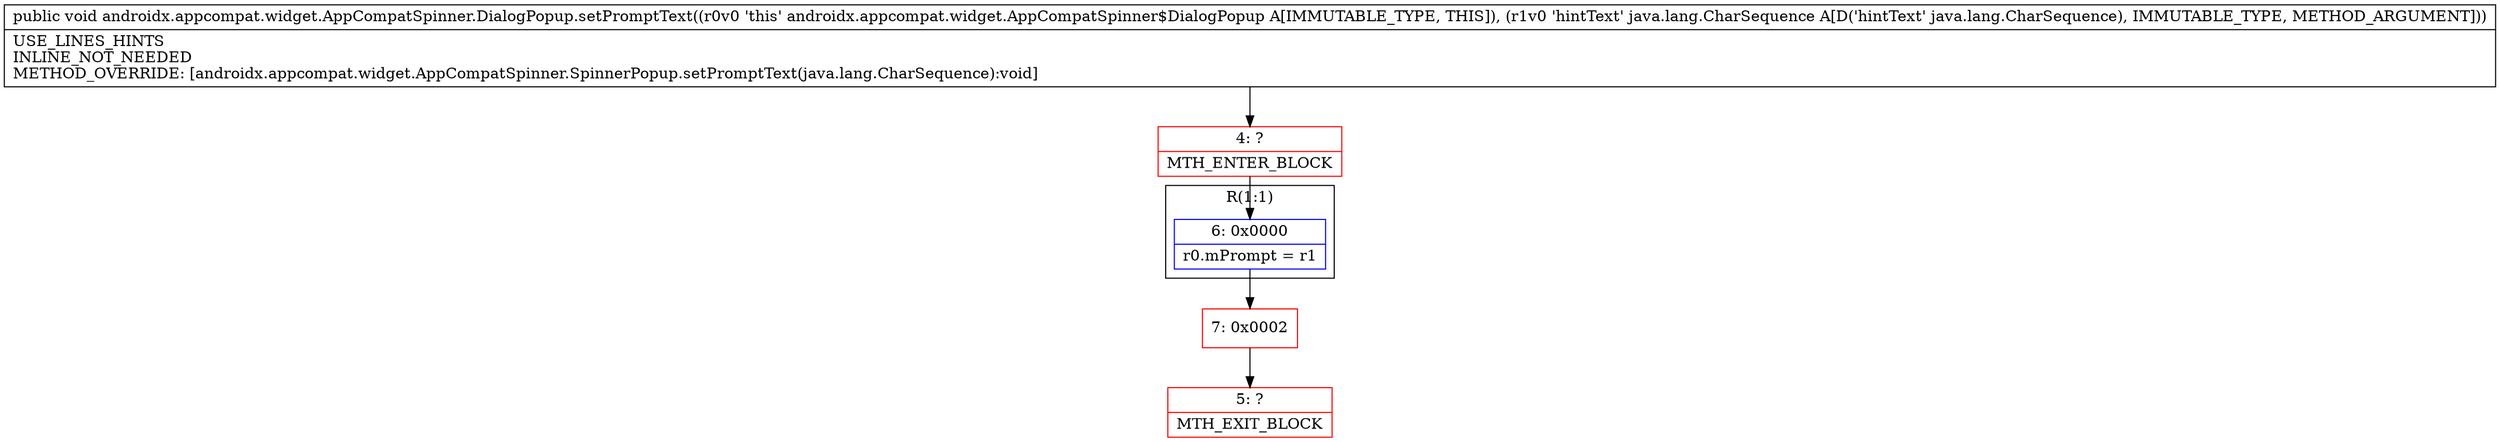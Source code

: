 digraph "CFG forandroidx.appcompat.widget.AppCompatSpinner.DialogPopup.setPromptText(Ljava\/lang\/CharSequence;)V" {
subgraph cluster_Region_1634442702 {
label = "R(1:1)";
node [shape=record,color=blue];
Node_6 [shape=record,label="{6\:\ 0x0000|r0.mPrompt = r1\l}"];
}
Node_4 [shape=record,color=red,label="{4\:\ ?|MTH_ENTER_BLOCK\l}"];
Node_7 [shape=record,color=red,label="{7\:\ 0x0002}"];
Node_5 [shape=record,color=red,label="{5\:\ ?|MTH_EXIT_BLOCK\l}"];
MethodNode[shape=record,label="{public void androidx.appcompat.widget.AppCompatSpinner.DialogPopup.setPromptText((r0v0 'this' androidx.appcompat.widget.AppCompatSpinner$DialogPopup A[IMMUTABLE_TYPE, THIS]), (r1v0 'hintText' java.lang.CharSequence A[D('hintText' java.lang.CharSequence), IMMUTABLE_TYPE, METHOD_ARGUMENT]))  | USE_LINES_HINTS\lINLINE_NOT_NEEDED\lMETHOD_OVERRIDE: [androidx.appcompat.widget.AppCompatSpinner.SpinnerPopup.setPromptText(java.lang.CharSequence):void]\l}"];
MethodNode -> Node_4;Node_6 -> Node_7;
Node_4 -> Node_6;
Node_7 -> Node_5;
}

